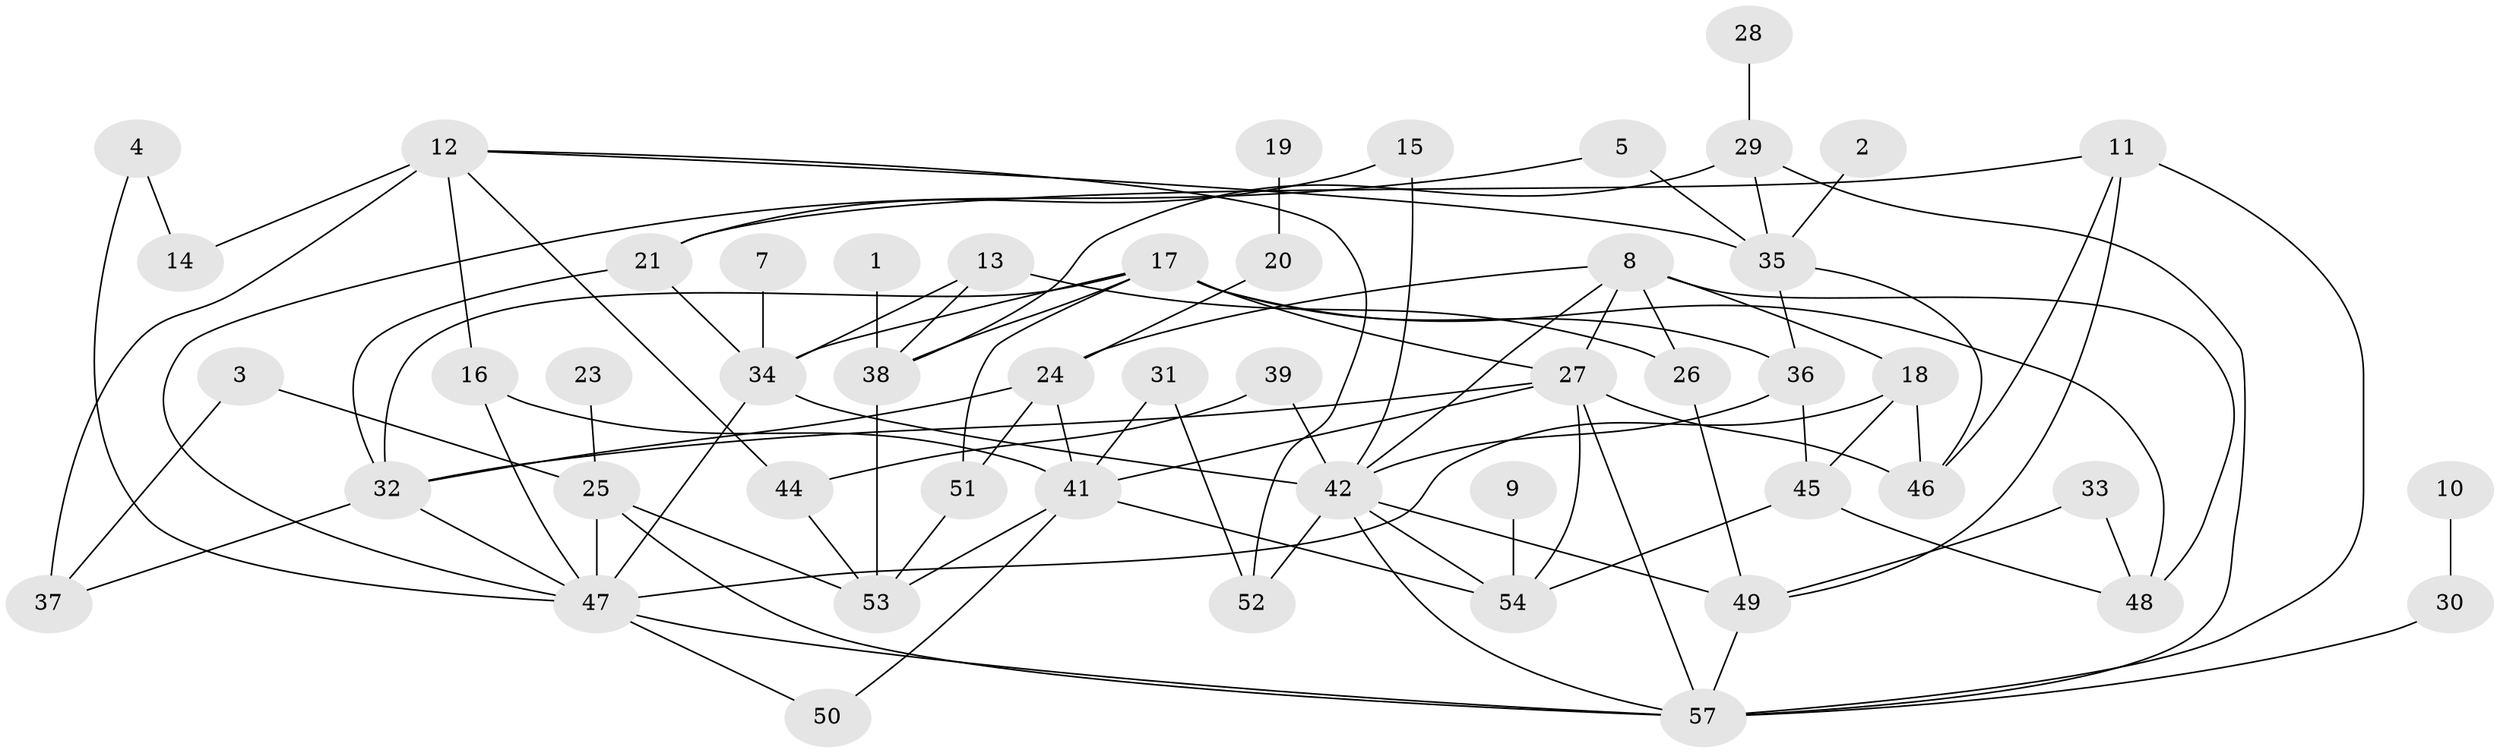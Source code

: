 // original degree distribution, {2: 0.30701754385964913, 5: 0.07017543859649122, 4: 0.16666666666666666, 1: 0.16666666666666666, 3: 0.20175438596491227, 6: 0.043859649122807015, 0: 0.043859649122807015}
// Generated by graph-tools (version 1.1) at 2025/49/03/09/25 03:49:03]
// undirected, 51 vertices, 95 edges
graph export_dot {
graph [start="1"]
  node [color=gray90,style=filled];
  1;
  2;
  3;
  4;
  5;
  7;
  8;
  9;
  10;
  11;
  12;
  13;
  14;
  15;
  16;
  17;
  18;
  19;
  20;
  21;
  23;
  24;
  25;
  26;
  27;
  28;
  29;
  30;
  31;
  32;
  33;
  34;
  35;
  36;
  37;
  38;
  39;
  41;
  42;
  44;
  45;
  46;
  47;
  48;
  49;
  50;
  51;
  52;
  53;
  54;
  57;
  1 -- 38 [weight=1.0];
  2 -- 35 [weight=1.0];
  3 -- 25 [weight=1.0];
  3 -- 37 [weight=1.0];
  4 -- 14 [weight=1.0];
  4 -- 47 [weight=1.0];
  5 -- 35 [weight=1.0];
  5 -- 47 [weight=1.0];
  7 -- 34 [weight=1.0];
  8 -- 18 [weight=1.0];
  8 -- 24 [weight=1.0];
  8 -- 26 [weight=1.0];
  8 -- 27 [weight=1.0];
  8 -- 42 [weight=1.0];
  8 -- 48 [weight=1.0];
  9 -- 54 [weight=1.0];
  10 -- 30 [weight=1.0];
  11 -- 21 [weight=1.0];
  11 -- 46 [weight=1.0];
  11 -- 49 [weight=1.0];
  11 -- 57 [weight=1.0];
  12 -- 14 [weight=1.0];
  12 -- 16 [weight=1.0];
  12 -- 35 [weight=1.0];
  12 -- 37 [weight=1.0];
  12 -- 44 [weight=1.0];
  12 -- 52 [weight=1.0];
  13 -- 26 [weight=1.0];
  13 -- 34 [weight=1.0];
  13 -- 38 [weight=1.0];
  15 -- 21 [weight=1.0];
  15 -- 42 [weight=1.0];
  16 -- 41 [weight=1.0];
  16 -- 47 [weight=1.0];
  17 -- 27 [weight=1.0];
  17 -- 32 [weight=1.0];
  17 -- 34 [weight=1.0];
  17 -- 36 [weight=1.0];
  17 -- 38 [weight=1.0];
  17 -- 48 [weight=1.0];
  17 -- 51 [weight=1.0];
  18 -- 45 [weight=1.0];
  18 -- 46 [weight=1.0];
  18 -- 47 [weight=1.0];
  19 -- 20 [weight=1.0];
  20 -- 24 [weight=1.0];
  21 -- 32 [weight=1.0];
  21 -- 34 [weight=1.0];
  23 -- 25 [weight=1.0];
  24 -- 32 [weight=1.0];
  24 -- 41 [weight=1.0];
  24 -- 51 [weight=1.0];
  25 -- 47 [weight=1.0];
  25 -- 53 [weight=1.0];
  25 -- 57 [weight=1.0];
  26 -- 49 [weight=1.0];
  27 -- 32 [weight=1.0];
  27 -- 41 [weight=1.0];
  27 -- 46 [weight=1.0];
  27 -- 54 [weight=1.0];
  27 -- 57 [weight=1.0];
  28 -- 29 [weight=1.0];
  29 -- 35 [weight=1.0];
  29 -- 38 [weight=1.0];
  29 -- 57 [weight=1.0];
  30 -- 57 [weight=1.0];
  31 -- 41 [weight=1.0];
  31 -- 52 [weight=1.0];
  32 -- 37 [weight=1.0];
  32 -- 47 [weight=1.0];
  33 -- 48 [weight=1.0];
  33 -- 49 [weight=1.0];
  34 -- 42 [weight=1.0];
  34 -- 47 [weight=1.0];
  35 -- 36 [weight=1.0];
  35 -- 46 [weight=1.0];
  36 -- 42 [weight=1.0];
  36 -- 45 [weight=1.0];
  38 -- 53 [weight=1.0];
  39 -- 42 [weight=1.0];
  39 -- 44 [weight=1.0];
  41 -- 50 [weight=1.0];
  41 -- 53 [weight=1.0];
  41 -- 54 [weight=1.0];
  42 -- 49 [weight=1.0];
  42 -- 52 [weight=1.0];
  42 -- 54 [weight=1.0];
  42 -- 57 [weight=1.0];
  44 -- 53 [weight=1.0];
  45 -- 48 [weight=1.0];
  45 -- 54 [weight=1.0];
  47 -- 50 [weight=1.0];
  47 -- 57 [weight=1.0];
  49 -- 57 [weight=1.0];
  51 -- 53 [weight=1.0];
}

